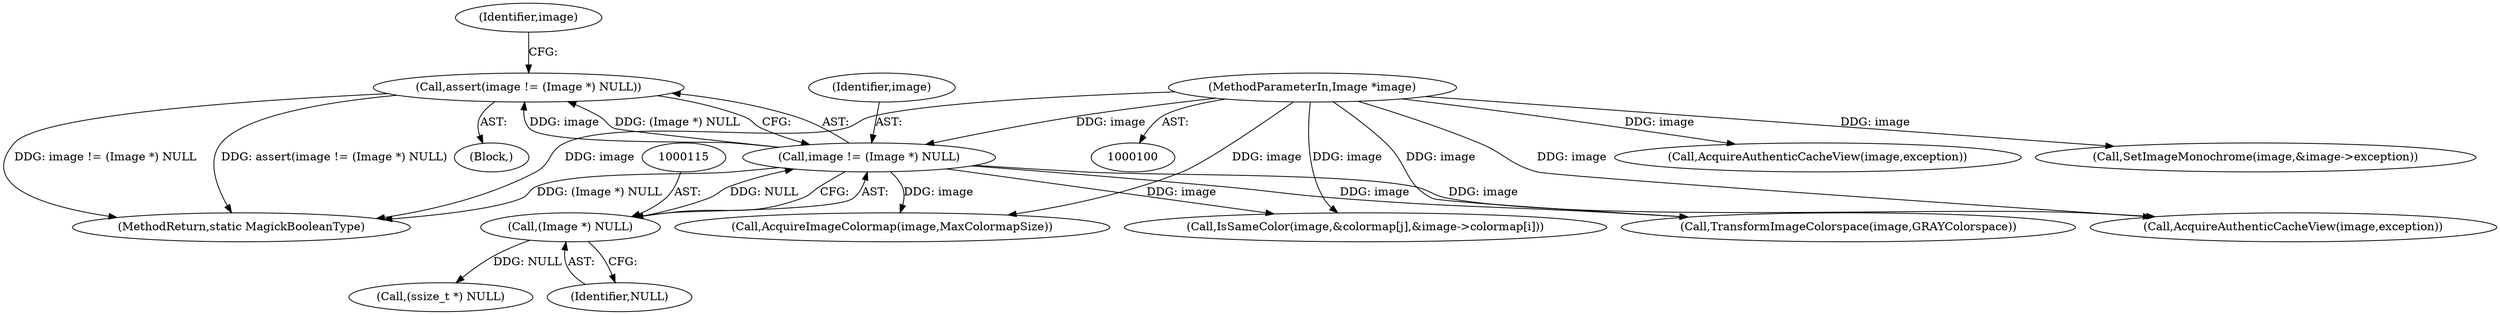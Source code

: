 digraph "0_ImageMagick_db1ffb6cf44bcfe5c4d5fcf9d9109ded5617387f_1@API" {
"1000111" [label="(Call,assert(image != (Image *) NULL))"];
"1000112" [label="(Call,image != (Image *) NULL)"];
"1000101" [label="(MethodParameterIn,Image *image)"];
"1000114" [label="(Call,(Image *) NULL)"];
"1000146" [label="(Call,(ssize_t *) NULL)"];
"1000176" [label="(Call,AcquireImageColormap(image,MaxColormapSize))"];
"1000111" [label="(Call,assert(image != (Image *) NULL))"];
"1000114" [label="(Call,(Image *) NULL)"];
"1000131" [label="(Call,TransformImageColorspace(image,GRAYColorspace))"];
"1000518" [label="(Call,AcquireAuthenticCacheView(image,exception))"];
"1000112" [label="(Call,image != (Image *) NULL)"];
"1000445" [label="(Call,IsSameColor(image,&colormap[j],&image->colormap[i]))"];
"1000113" [label="(Identifier,image)"];
"1000120" [label="(Identifier,image)"];
"1000633" [label="(MethodReturn,static MagickBooleanType)"];
"1000102" [label="(Block,)"];
"1000101" [label="(MethodParameterIn,Image *image)"];
"1000202" [label="(Call,AcquireAuthenticCacheView(image,exception))"];
"1000116" [label="(Identifier,NULL)"];
"1000619" [label="(Call,SetImageMonochrome(image,&image->exception))"];
"1000111" -> "1000102"  [label="AST: "];
"1000111" -> "1000112"  [label="CFG: "];
"1000112" -> "1000111"  [label="AST: "];
"1000120" -> "1000111"  [label="CFG: "];
"1000111" -> "1000633"  [label="DDG: image != (Image *) NULL"];
"1000111" -> "1000633"  [label="DDG: assert(image != (Image *) NULL)"];
"1000112" -> "1000111"  [label="DDG: image"];
"1000112" -> "1000111"  [label="DDG: (Image *) NULL"];
"1000112" -> "1000114"  [label="CFG: "];
"1000113" -> "1000112"  [label="AST: "];
"1000114" -> "1000112"  [label="AST: "];
"1000112" -> "1000633"  [label="DDG: (Image *) NULL"];
"1000101" -> "1000112"  [label="DDG: image"];
"1000114" -> "1000112"  [label="DDG: NULL"];
"1000112" -> "1000131"  [label="DDG: image"];
"1000112" -> "1000176"  [label="DDG: image"];
"1000112" -> "1000445"  [label="DDG: image"];
"1000112" -> "1000518"  [label="DDG: image"];
"1000101" -> "1000100"  [label="AST: "];
"1000101" -> "1000633"  [label="DDG: image"];
"1000101" -> "1000131"  [label="DDG: image"];
"1000101" -> "1000176"  [label="DDG: image"];
"1000101" -> "1000202"  [label="DDG: image"];
"1000101" -> "1000445"  [label="DDG: image"];
"1000101" -> "1000518"  [label="DDG: image"];
"1000101" -> "1000619"  [label="DDG: image"];
"1000114" -> "1000116"  [label="CFG: "];
"1000115" -> "1000114"  [label="AST: "];
"1000116" -> "1000114"  [label="AST: "];
"1000114" -> "1000146"  [label="DDG: NULL"];
}
